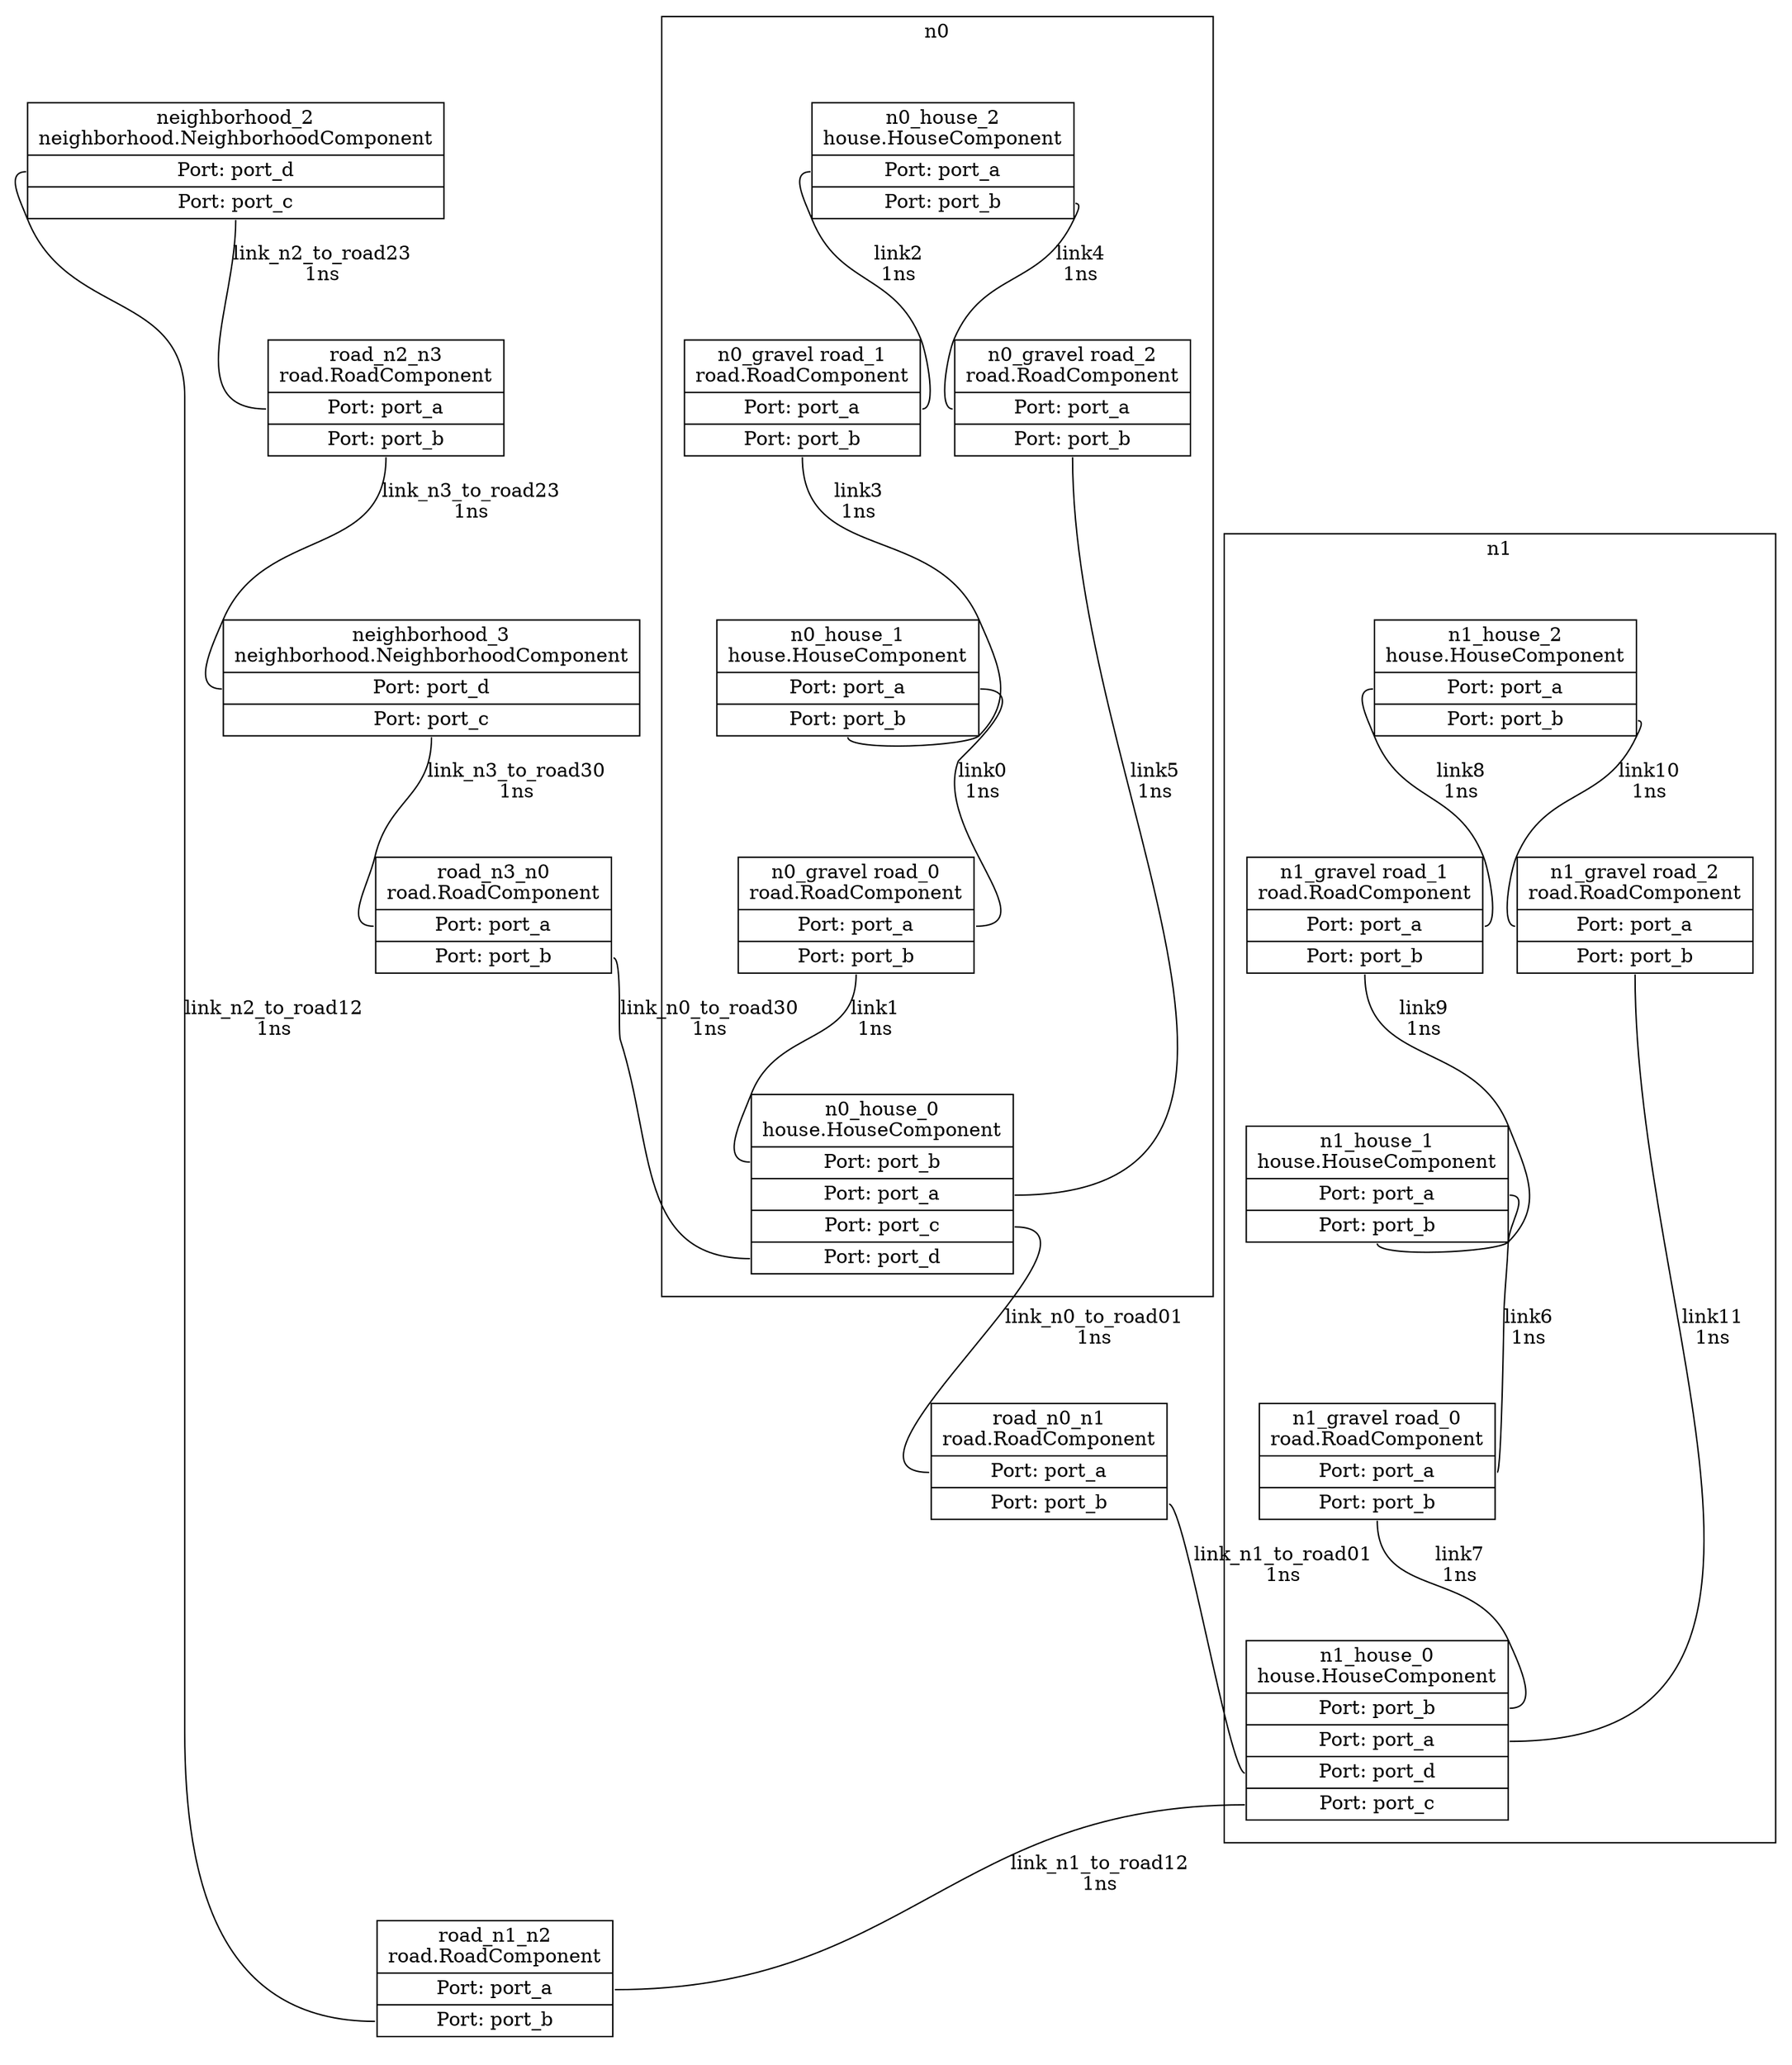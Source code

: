 graph "connections" {
overlap=scale;
splines=spline;
node [shape=record];

subgraph cluster_n0 {
    label="n0";

    subgraph cluster_0 {
    graph [style=invis];
    0 [label="{<main> n0_house_0\nhouse.HouseComponent |
    <port_b> Port: port_b |
    <port_a> Port: port_a |
    <port_c> Port: port_c |
    <port_d> Port: port_d}"];

    }

    subgraph cluster_1 {
    graph [style=invis];
    1 [label="{<main> n0_house_1\nhouse.HouseComponent |
    <port_a> Port: port_a |
    <port_b> Port: port_b}"];

    }

    subgraph cluster_2 {
    graph [style=invis];
    2 [label="{<main> n0_gravel road_0\nroad.RoadComponent |
    <port_a> Port: port_a |
    <port_b> Port: port_b}"];

    }

    subgraph cluster_3 {
    graph [style=invis];
    3 [label="{<main> n0_house_2\nhouse.HouseComponent |
    <port_a> Port: port_a |
    <port_b> Port: port_b}"];

    }

    subgraph cluster_4 {
    graph [style=invis];
    4 [label="{<main> n0_gravel road_1\nroad.RoadComponent |
    <port_a> Port: port_a |
    <port_b> Port: port_b}"];

    }

    subgraph cluster_5 {
    graph [style=invis];
    5 [label="{<main> n0_gravel road_2\nroad.RoadComponent |
    <port_a> Port: port_a |
    <port_b> Port: port_b}"];

    }
}

subgraph cluster_n1 {
    label="n1";

    subgraph cluster_6 {
    graph [style=invis];
    6 [label="{<main> n1_house_0\nhouse.HouseComponent |
    <port_b> Port: port_b |
    <port_a> Port: port_a |
    <port_d> Port: port_d |
    <port_c> Port: port_c}"];

    }

    subgraph cluster_7 {
    graph [style=invis];
    7 [label="{<main> n1_house_1\nhouse.HouseComponent |
    <port_a> Port: port_a |
    <port_b> Port: port_b}"];

    }

    subgraph cluster_8 {
    graph [style=invis];
    8 [label="{<main> n1_gravel road_0\nroad.RoadComponent |
    <port_a> Port: port_a |
    <port_b> Port: port_b}"];

    }

    subgraph cluster_9 {
    graph [style=invis];
    9 [label="{<main> n1_house_2\nhouse.HouseComponent |
    <port_a> Port: port_a |
    <port_b> Port: port_b}"];

    }

    subgraph cluster_10 {
    graph [style=invis];
    10 [label="{<main> n1_gravel road_1\nroad.RoadComponent |
    <port_a> Port: port_a |
    <port_b> Port: port_b}"];

    }

    subgraph cluster_11 {
    graph [style=invis];
    11 [label="{<main> n1_gravel road_2\nroad.RoadComponent |
    <port_a> Port: port_a |
    <port_b> Port: port_b}"];

    }
}

subgraph cluster_12 {
graph [style=invis];
12 [label="{<main> neighborhood_2\nneighborhood.NeighborhoodComponent |
<port_d> Port: port_d |
<port_c> Port: port_c}"];

}

subgraph cluster_13 {
graph [style=invis];
13 [label="{<main> neighborhood_3\nneighborhood.NeighborhoodComponent |
<port_d> Port: port_d |
<port_c> Port: port_c}"];

}

subgraph cluster_14 {
graph [style=invis];
14 [label="{<main> road_n0_n1\nroad.RoadComponent |
<port_a> Port: port_a |
<port_b> Port: port_b}"];

}

subgraph cluster_15 {
graph [style=invis];
15 [label="{<main> road_n1_n2\nroad.RoadComponent |
<port_a> Port: port_a |
<port_b> Port: port_b}"];

}

subgraph cluster_16 {
graph [style=invis];
16 [label="{<main> road_n2_n3\nroad.RoadComponent |
<port_a> Port: port_a |
<port_b> Port: port_b}"];

}

subgraph cluster_17 {
graph [style=invis];
17 [label="{<main> road_n3_n0\nroad.RoadComponent |
<port_a> Port: port_a |
<port_b> Port: port_b}"];

}


1:"port_a" -- 2:"port_a" [label="link0\n1ns"];
2:"port_b" -- 0:"port_b" [label="link1\n1ns"];
3:"port_a" -- 4:"port_a" [label="link2\n1ns"];
4:"port_b" -- 1:"port_b" [label="link3\n1ns"];
3:"port_b" -- 5:"port_a" [label="link4\n1ns"];
5:"port_b" -- 0:"port_a" [label="link5\n1ns"];
7:"port_a" -- 8:"port_a" [label="link6\n1ns"];
8:"port_b" -- 6:"port_b" [label="link7\n1ns"];
9:"port_a" -- 10:"port_a" [label="link8\n1ns"];
10:"port_b" -- 7:"port_b" [label="link9\n1ns"];
9:"port_b" -- 11:"port_a" [label="link10\n1ns"];
11:"port_b" -- 6:"port_a" [label="link11\n1ns"];
0:"port_c" -- 14:"port_a" [label="link_n0_to_road01\n1ns"];
14:"port_b" -- 6:"port_d" [label="link_n1_to_road01\n1ns"];
6:"port_c" -- 15:"port_a" [label="link_n1_to_road12\n1ns"];
15:"port_b" -- 12:"port_d" [label="link_n2_to_road12\n1ns"];
12:"port_c" -- 16:"port_a" [label="link_n2_to_road23\n1ns"];
16:"port_b" -- 13:"port_d" [label="link_n3_to_road23\n1ns"];
13:"port_c" -- 17:"port_a" [label="link_n3_to_road30\n1ns"];
17:"port_b" -- 0:"port_d" [label="link_n0_to_road30\n1ns"];

}
